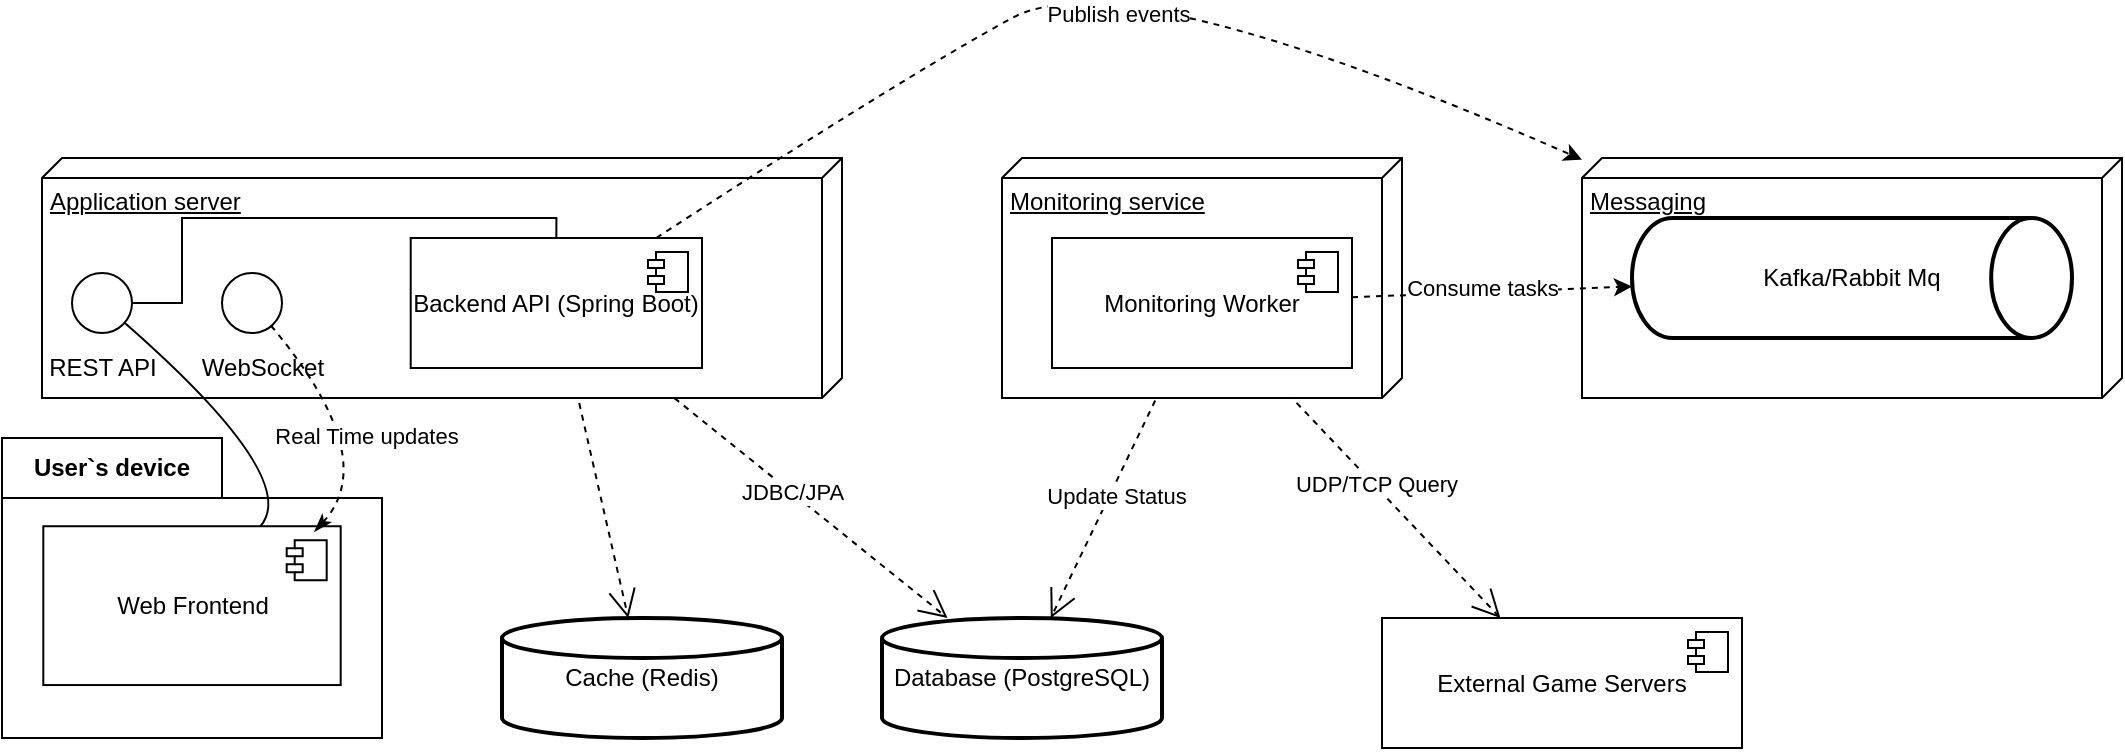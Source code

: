 <mxfile version="27.0.9">
  <diagram name="Page-1" id="4j1C1Z6v41V5O4H6deOo">
    <mxGraphModel dx="2252" dy="834" grid="1" gridSize="10" guides="1" tooltips="1" connect="1" arrows="1" fold="1" page="1" pageScale="1" pageWidth="827" pageHeight="1169" math="0" shadow="0">
      <root>
        <mxCell id="0" />
        <mxCell id="1" parent="0" />
        <mxCell id="OjHv4xygRIf46kIXDH_M-4" value="User`s device" style="shape=folder;fontStyle=1;tabWidth=110;tabHeight=30;tabPosition=left;html=1;boundedLbl=1;labelInHeader=1;container=1;collapsible=0;whiteSpace=wrap;" vertex="1" parent="1">
          <mxGeometry x="-260" y="870" width="190" height="150" as="geometry" />
        </mxCell>
        <mxCell id="OjHv4xygRIf46kIXDH_M-5" value="" style="html=1;strokeColor=none;resizeWidth=1;resizeHeight=1;fillColor=none;part=1;connectable=0;allowArrows=0;deletable=0;whiteSpace=wrap;" vertex="1" parent="OjHv4xygRIf46kIXDH_M-4">
          <mxGeometry width="190.0" height="105" relative="1" as="geometry">
            <mxPoint y="30" as="offset" />
          </mxGeometry>
        </mxCell>
        <mxCell id="OjHv4xygRIf46kIXDH_M-1" value="Web Frontend" style="html=1;dropTarget=0;whiteSpace=wrap;" vertex="1" parent="OjHv4xygRIf46kIXDH_M-4">
          <mxGeometry x="20.652" y="44.118" width="148.696" height="79.412" as="geometry" />
        </mxCell>
        <mxCell id="OjHv4xygRIf46kIXDH_M-2" value="" style="shape=module;jettyWidth=8;jettyHeight=4;" vertex="1" parent="OjHv4xygRIf46kIXDH_M-1">
          <mxGeometry x="1" width="20" height="20" relative="1" as="geometry">
            <mxPoint x="-27" y="7" as="offset" />
          </mxGeometry>
        </mxCell>
        <mxCell id="OjHv4xygRIf46kIXDH_M-11" value="Cache (Redis)" style="strokeWidth=2;html=1;shape=mxgraph.flowchart.database;whiteSpace=wrap;" vertex="1" parent="1">
          <mxGeometry x="-10" y="960" width="140" height="60" as="geometry" />
        </mxCell>
        <mxCell id="OjHv4xygRIf46kIXDH_M-12" value="Database (PostgreSQL)" style="strokeWidth=2;html=1;shape=mxgraph.flowchart.database;whiteSpace=wrap;" vertex="1" parent="1">
          <mxGeometry x="180" y="960" width="140" height="60" as="geometry" />
        </mxCell>
        <mxCell id="OjHv4xygRIf46kIXDH_M-13" value="External Game Servers" style="html=1;dropTarget=0;whiteSpace=wrap;" vertex="1" parent="1">
          <mxGeometry x="430" y="960" width="180" height="65" as="geometry" />
        </mxCell>
        <mxCell id="OjHv4xygRIf46kIXDH_M-14" value="" style="shape=module;jettyWidth=8;jettyHeight=4;" vertex="1" parent="OjHv4xygRIf46kIXDH_M-13">
          <mxGeometry x="1" width="20" height="20" relative="1" as="geometry">
            <mxPoint x="-27" y="7" as="offset" />
          </mxGeometry>
        </mxCell>
        <mxCell id="OjHv4xygRIf46kIXDH_M-24" value="JDBC/JPA" style="endArrow=open;endSize=12;dashed=1;html=1;rounded=0;" edge="1" parent="1" source="OjHv4xygRIf46kIXDH_M-7" target="OjHv4xygRIf46kIXDH_M-12">
          <mxGeometry width="160" relative="1" as="geometry">
            <mxPoint x="330" y="920" as="sourcePoint" />
            <mxPoint x="490" y="920" as="targetPoint" />
          </mxGeometry>
        </mxCell>
        <mxCell id="OjHv4xygRIf46kIXDH_M-26" value="&lt;div&gt;&lt;br&gt;&lt;/div&gt;&lt;div&gt;&lt;br&gt;&lt;/div&gt;" style="endArrow=open;endSize=12;dashed=1;html=1;rounded=0;" edge="1" parent="1" source="OjHv4xygRIf46kIXDH_M-7" target="OjHv4xygRIf46kIXDH_M-11">
          <mxGeometry width="160" relative="1" as="geometry">
            <mxPoint x="370" y="930" as="sourcePoint" />
            <mxPoint x="433" y="1005" as="targetPoint" />
          </mxGeometry>
        </mxCell>
        <mxCell id="OjHv4xygRIf46kIXDH_M-27" value="&lt;div&gt;&lt;br&gt;&lt;/div&gt;&lt;div&gt;&lt;br&gt;&lt;/div&gt;" style="endArrow=open;endSize=12;dashed=1;html=1;rounded=0;" edge="1" parent="1" source="OjHv4xygRIf46kIXDH_M-9" target="OjHv4xygRIf46kIXDH_M-12">
          <mxGeometry width="160" relative="1" as="geometry">
            <mxPoint x="333" y="910" as="sourcePoint" />
            <mxPoint x="270" y="985" as="targetPoint" />
          </mxGeometry>
        </mxCell>
        <mxCell id="OjHv4xygRIf46kIXDH_M-31" value="Update Status" style="edgeLabel;html=1;align=center;verticalAlign=middle;resizable=0;points=[];" vertex="1" connectable="0" parent="OjHv4xygRIf46kIXDH_M-27">
          <mxGeometry x="0.006" y="3" relative="1" as="geometry">
            <mxPoint as="offset" />
          </mxGeometry>
        </mxCell>
        <mxCell id="OjHv4xygRIf46kIXDH_M-28" value="&lt;div&gt;&lt;br&gt;&lt;/div&gt;&lt;div&gt;&lt;br&gt;&lt;/div&gt;" style="endArrow=open;endSize=12;dashed=1;html=1;rounded=0;" edge="1" parent="1" source="OjHv4xygRIf46kIXDH_M-9" target="OjHv4xygRIf46kIXDH_M-13">
          <mxGeometry width="160" relative="1" as="geometry">
            <mxPoint x="604" y="910" as="sourcePoint" />
            <mxPoint x="530" y="985" as="targetPoint" />
          </mxGeometry>
        </mxCell>
        <mxCell id="OjHv4xygRIf46kIXDH_M-32" value="UDP/TCP Query" style="edgeLabel;html=1;align=center;verticalAlign=middle;resizable=0;points=[];" vertex="1" connectable="0" parent="OjHv4xygRIf46kIXDH_M-28">
          <mxGeometry x="-0.059" y="1" relative="1" as="geometry">
            <mxPoint as="offset" />
          </mxGeometry>
        </mxCell>
        <mxCell id="OjHv4xygRIf46kIXDH_M-34" value="" style="group" vertex="1" connectable="0" parent="1">
          <mxGeometry x="-70" y="730" width="230.001" height="120" as="geometry" />
        </mxCell>
        <mxCell id="OjHv4xygRIf46kIXDH_M-6" value="Application server" style="verticalAlign=top;align=left;spacingTop=8;spacingLeft=2;spacingRight=12;shape=cube;size=10;direction=south;fontStyle=4;html=1;whiteSpace=wrap;" vertex="1" parent="OjHv4xygRIf46kIXDH_M-34">
          <mxGeometry x="-170" width="400" height="120" as="geometry" />
        </mxCell>
        <mxCell id="OjHv4xygRIf46kIXDH_M-7" value="Backend API (Spring Boot)" style="html=1;dropTarget=0;whiteSpace=wrap;" vertex="1" parent="OjHv4xygRIf46kIXDH_M-34">
          <mxGeometry x="14.35" y="40" width="145.65" height="65" as="geometry" />
        </mxCell>
        <mxCell id="OjHv4xygRIf46kIXDH_M-8" value="" style="shape=module;jettyWidth=8;jettyHeight=4;" vertex="1" parent="OjHv4xygRIf46kIXDH_M-7">
          <mxGeometry x="1" width="20" height="20" relative="1" as="geometry">
            <mxPoint x="-27" y="7" as="offset" />
          </mxGeometry>
        </mxCell>
        <mxCell id="OjHv4xygRIf46kIXDH_M-23" value="REST API" style="text;html=1;align=center;verticalAlign=middle;resizable=0;points=[];autosize=1;strokeColor=none;fillColor=none;" vertex="1" parent="OjHv4xygRIf46kIXDH_M-34">
          <mxGeometry x="-179.999" y="90" width="80" height="30" as="geometry" />
        </mxCell>
        <mxCell id="OjHv4xygRIf46kIXDH_M-43" value="WebSocket" style="text;html=1;align=center;verticalAlign=middle;resizable=0;points=[];autosize=1;strokeColor=none;fillColor=none;" vertex="1" parent="OjHv4xygRIf46kIXDH_M-34">
          <mxGeometry x="-100" y="90" width="80" height="30" as="geometry" />
        </mxCell>
        <mxCell id="OjHv4xygRIf46kIXDH_M-38" value="" style="curved=1;endArrow=none;html=1;rounded=0;startFill=0;" edge="1" parent="1" source="OjHv4xygRIf46kIXDH_M-1" target="OjHv4xygRIf46kIXDH_M-18">
          <mxGeometry width="50" height="50" relative="1" as="geometry">
            <mxPoint x="-30" y="810" as="sourcePoint" />
            <mxPoint x="20" y="760" as="targetPoint" />
            <Array as="points">
              <mxPoint x="-110" y="890" />
            </Array>
          </mxGeometry>
        </mxCell>
        <mxCell id="OjHv4xygRIf46kIXDH_M-39" value="" style="ellipse;" vertex="1" parent="1">
          <mxGeometry x="-150" y="787.5" width="30" height="30" as="geometry" />
        </mxCell>
        <mxCell id="OjHv4xygRIf46kIXDH_M-18" value="" style="ellipse;" vertex="1" parent="1">
          <mxGeometry x="-225" y="787.5" width="30" height="30" as="geometry" />
        </mxCell>
        <mxCell id="OjHv4xygRIf46kIXDH_M-21" style="edgeStyle=orthogonalEdgeStyle;rounded=0;orthogonalLoop=1;jettySize=auto;html=1;entryX=0.5;entryY=0;entryDx=0;entryDy=0;endArrow=none;startFill=0;" edge="1" parent="1" source="OjHv4xygRIf46kIXDH_M-18" target="OjHv4xygRIf46kIXDH_M-7">
          <mxGeometry relative="1" as="geometry">
            <Array as="points">
              <mxPoint x="-170" y="803" />
              <mxPoint x="-170" y="760" />
              <mxPoint x="17" y="760" />
            </Array>
          </mxGeometry>
        </mxCell>
        <mxCell id="OjHv4xygRIf46kIXDH_M-42" value="" style="endArrow=none;dashed=1;html=1;rounded=0;startArrow=classicThin;startFill=1;exitX=0.912;exitY=0.033;exitDx=0;exitDy=0;exitPerimeter=0;curved=1;" edge="1" parent="1" source="OjHv4xygRIf46kIXDH_M-1" target="OjHv4xygRIf46kIXDH_M-39">
          <mxGeometry width="50" height="50" relative="1" as="geometry">
            <mxPoint x="-100" y="940" as="sourcePoint" />
            <mxPoint x="-50" y="890" as="targetPoint" />
            <Array as="points">
              <mxPoint x="-70" y="880" />
            </Array>
          </mxGeometry>
        </mxCell>
        <mxCell id="OjHv4xygRIf46kIXDH_M-54" value="Real Time updates" style="edgeLabel;html=1;align=center;verticalAlign=middle;resizable=0;points=[];" vertex="1" connectable="0" parent="OjHv4xygRIf46kIXDH_M-42">
          <mxGeometry x="-0.058" y="-1" relative="1" as="geometry">
            <mxPoint as="offset" />
          </mxGeometry>
        </mxCell>
        <mxCell id="OjHv4xygRIf46kIXDH_M-45" value="" style="group" vertex="1" connectable="0" parent="1">
          <mxGeometry x="240" y="730" width="200" height="120" as="geometry" />
        </mxCell>
        <mxCell id="OjHv4xygRIf46kIXDH_M-44" value="Monitoring service" style="verticalAlign=top;align=left;spacingTop=8;spacingLeft=2;spacingRight=12;shape=cube;size=10;direction=south;fontStyle=4;html=1;whiteSpace=wrap;" vertex="1" parent="OjHv4xygRIf46kIXDH_M-45">
          <mxGeometry width="200" height="120" as="geometry" />
        </mxCell>
        <mxCell id="OjHv4xygRIf46kIXDH_M-9" value="Monitoring Worker" style="html=1;dropTarget=0;whiteSpace=wrap;" vertex="1" parent="OjHv4xygRIf46kIXDH_M-45">
          <mxGeometry x="25" y="40" width="150" height="65" as="geometry" />
        </mxCell>
        <mxCell id="OjHv4xygRIf46kIXDH_M-10" value="" style="shape=module;jettyWidth=8;jettyHeight=4;" vertex="1" parent="OjHv4xygRIf46kIXDH_M-9">
          <mxGeometry x="1" width="20" height="20" relative="1" as="geometry">
            <mxPoint x="-27" y="7" as="offset" />
          </mxGeometry>
        </mxCell>
        <mxCell id="OjHv4xygRIf46kIXDH_M-49" value="" style="group" vertex="1" connectable="0" parent="1">
          <mxGeometry x="530" y="730" width="270" height="120" as="geometry" />
        </mxCell>
        <mxCell id="OjHv4xygRIf46kIXDH_M-48" value="Messaging" style="verticalAlign=top;align=left;spacingTop=8;spacingLeft=2;spacingRight=12;shape=cube;size=10;direction=south;fontStyle=4;html=1;whiteSpace=wrap;" vertex="1" parent="OjHv4xygRIf46kIXDH_M-49">
          <mxGeometry width="270" height="120" as="geometry" />
        </mxCell>
        <mxCell id="OjHv4xygRIf46kIXDH_M-47" value="Kafka/Rabbit Mq" style="strokeWidth=2;html=1;shape=mxgraph.flowchart.direct_data;whiteSpace=wrap;" vertex="1" parent="OjHv4xygRIf46kIXDH_M-49">
          <mxGeometry x="25" y="30" width="220" height="60" as="geometry" />
        </mxCell>
        <mxCell id="OjHv4xygRIf46kIXDH_M-50" value="" style="endArrow=classic;dashed=1;html=1;rounded=0;endFill=1;" edge="1" parent="1" source="OjHv4xygRIf46kIXDH_M-9" target="OjHv4xygRIf46kIXDH_M-47">
          <mxGeometry width="50" height="50" relative="1" as="geometry">
            <mxPoint x="450" y="840" as="sourcePoint" />
            <mxPoint x="500" y="790" as="targetPoint" />
          </mxGeometry>
        </mxCell>
        <mxCell id="OjHv4xygRIf46kIXDH_M-51" value="Consume tasks" style="edgeLabel;html=1;align=center;verticalAlign=middle;resizable=0;points=[];" vertex="1" connectable="0" parent="OjHv4xygRIf46kIXDH_M-50">
          <mxGeometry x="-0.073" y="2" relative="1" as="geometry">
            <mxPoint as="offset" />
          </mxGeometry>
        </mxCell>
        <mxCell id="OjHv4xygRIf46kIXDH_M-52" value="" style="curved=1;endArrow=classic;html=1;rounded=0;dashed=1;" edge="1" parent="1" source="OjHv4xygRIf46kIXDH_M-7" target="OjHv4xygRIf46kIXDH_M-48">
          <mxGeometry width="50" height="50" relative="1" as="geometry">
            <mxPoint x="140" y="690" as="sourcePoint" />
            <mxPoint x="190" y="640" as="targetPoint" />
            <Array as="points">
              <mxPoint x="190" y="690" />
              <mxPoint x="300" y="630" />
            </Array>
          </mxGeometry>
        </mxCell>
        <mxCell id="OjHv4xygRIf46kIXDH_M-53" value="Publish events" style="edgeLabel;html=1;align=center;verticalAlign=middle;resizable=0;points=[];" vertex="1" connectable="0" parent="OjHv4xygRIf46kIXDH_M-52">
          <mxGeometry x="-0.018" y="-23" relative="1" as="geometry">
            <mxPoint as="offset" />
          </mxGeometry>
        </mxCell>
      </root>
    </mxGraphModel>
  </diagram>
</mxfile>
